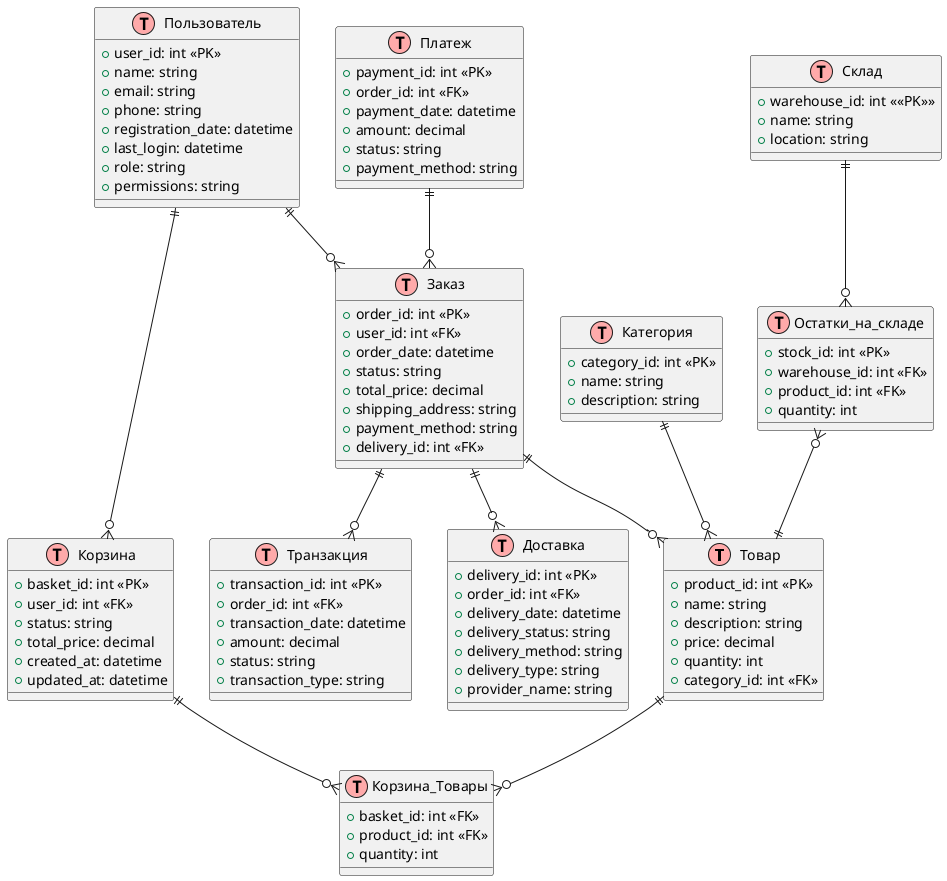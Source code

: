 @startuml
!define Table(name) class name << (T,#FFAAAA) >>
!define PK <<PK>>
!define FK <<FK>>

Table(Товар) {
  +product_id: int PK
  +name: string
  +description: string
  +price: decimal
  +quantity: int
  +category_id: int FK
}

Table(Категория) {
  +category_id: int PK
  +name: string
  +description: string
}

Table(Корзина) {
  +basket_id: int PK
  +user_id: int FK
  +status: string
  +total_price: decimal
  +created_at: datetime
  +updated_at: datetime
}

Table(Заказ) {
  +order_id: int PK
  +user_id: int FK
  +order_date: datetime
  +status: string
  +total_price: decimal
  +shipping_address: string
  +payment_method: string
  +delivery_id: int FK 
}

Table(Транзакция) {
  +transaction_id: int PK
  +order_id: int FK
  +transaction_date: datetime
  +amount: decimal
  +status: string
  +transaction_type: string
}

Table(Платеж) {
  +payment_id: int PK
  +order_id: int FK
  +payment_date: datetime
  +amount: decimal
  +status: string
  +payment_method: string
}

Table(Склад) {
  +warehouse_id: int <<PK>>
  +name: string
  +location: string
}

Table(Остатки_на_складе) {
  +stock_id: int PK
  +warehouse_id: int FK
  +product_id: int FK
  +quantity: int
}

Table(Пользователь) {
  +user_id: int PK
  +name: string
  +email: string
  +phone: string
  +registration_date: datetime
  +last_login: datetime
  +role: string  
  +permissions: string 
}

Table(Доставка) {
  +delivery_id: int PK
  +order_id: int FK
  +delivery_date: datetime
  +delivery_status: string
  +delivery_method: string
  +delivery_type: string  
  +provider_name: string  
}

Table(Корзина_Товары) {
  +basket_id: int FK
  +product_id: int FK
  +quantity: int
}

"Категория" ||--o{ "Товар"
"Пользователь" ||--o{ "Корзина"
"Пользователь" ||--o{ "Заказ"
"Заказ" ||--o{ "Товар"
"Заказ" ||--o{ "Транзакция"
"Платеж" ||--o{ "Заказ"
"Склад" ||--o{ "Остатки_на_складе"
"Остатки_на_складе" }o--|| "Товар"
"Заказ" ||--o{ "Доставка"
"Корзина" ||--o{ "Корзина_Товары"
"Товар" ||--o{ "Корзина_Товары"

@enduml